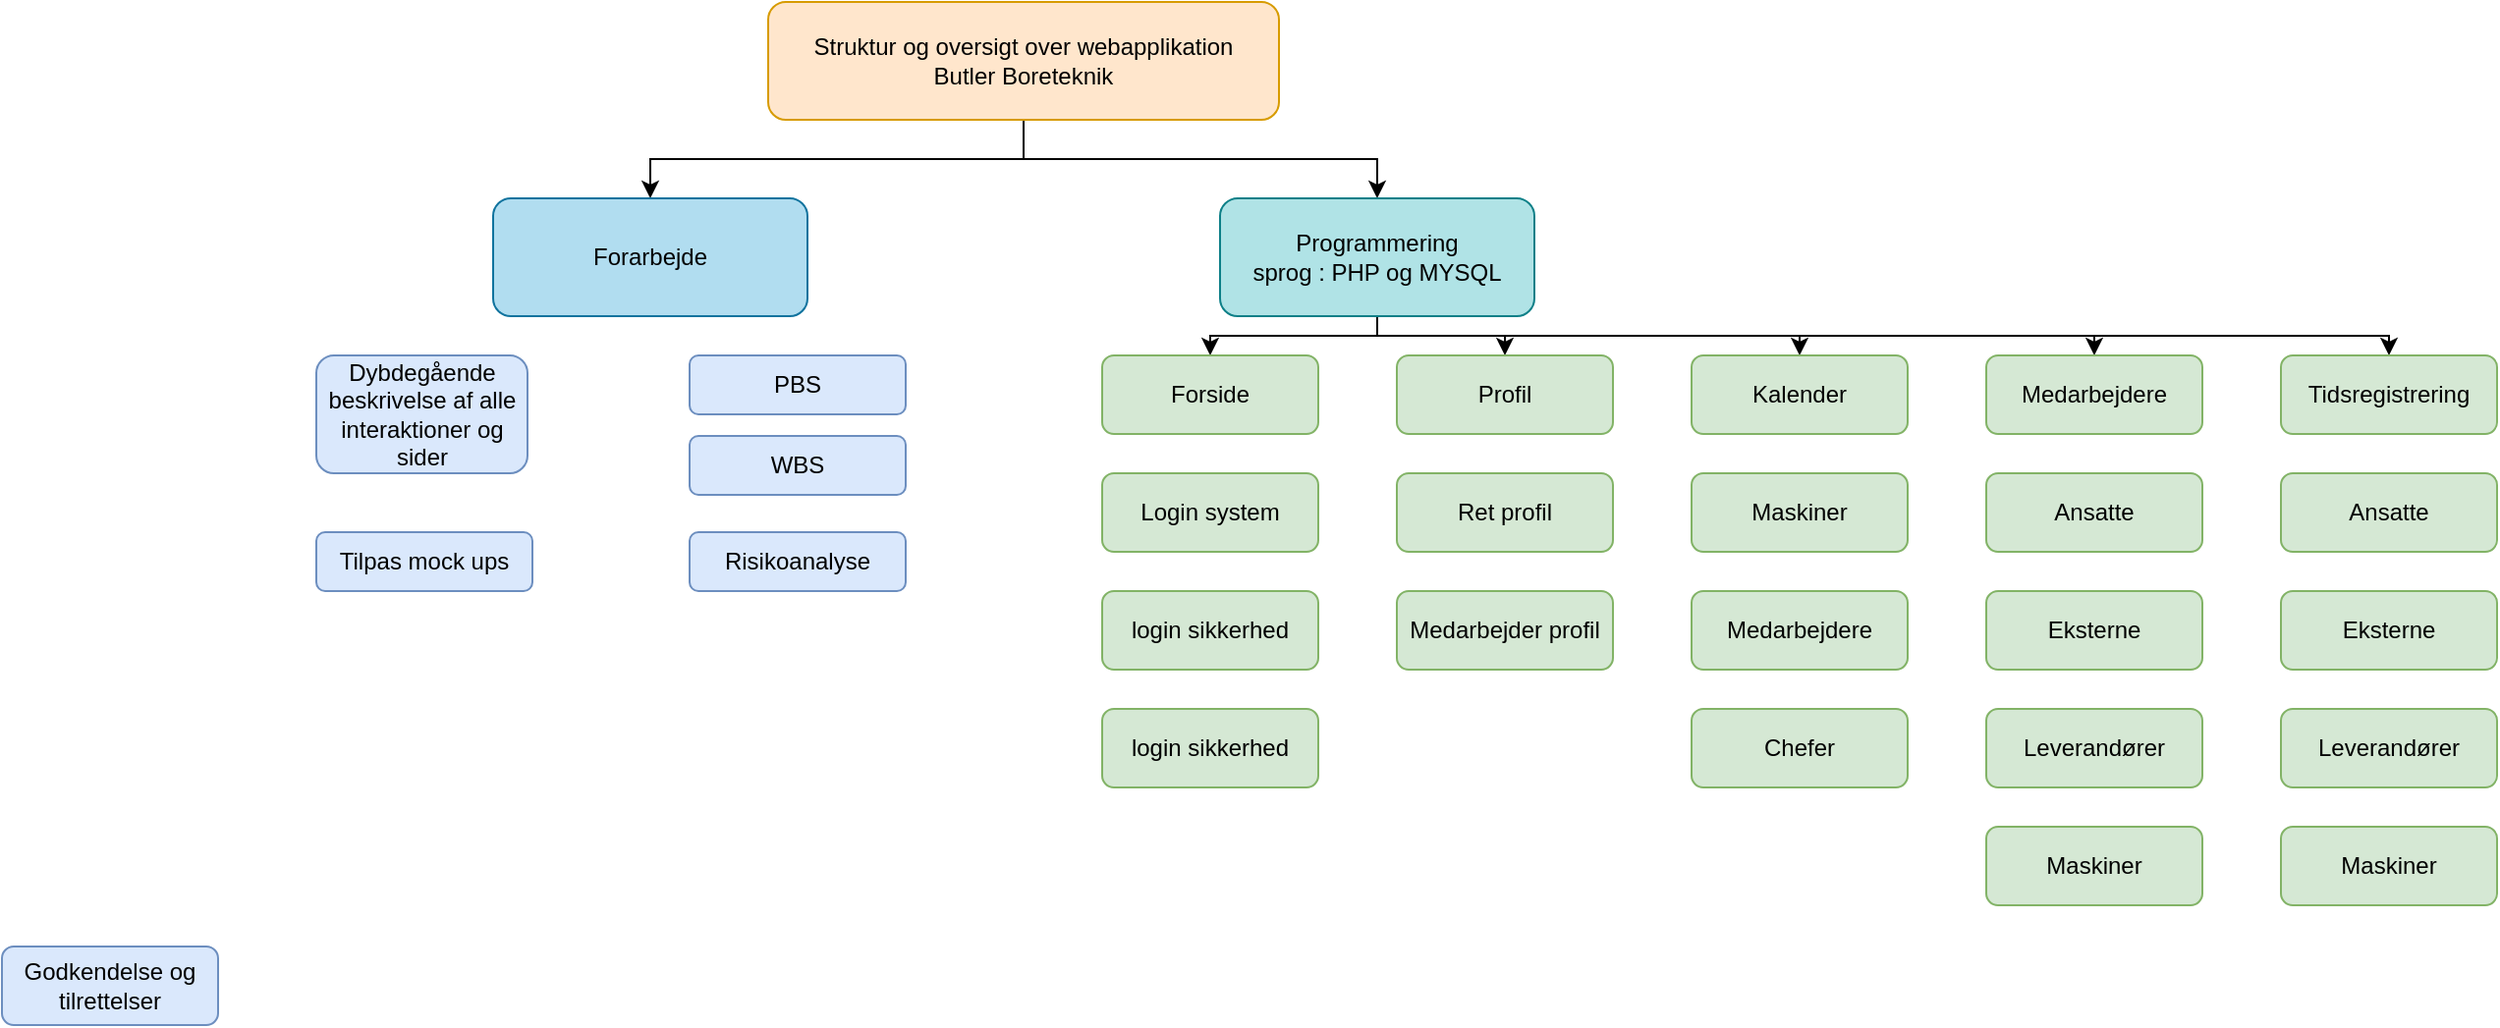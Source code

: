 <mxfile version="17.5.0" type="device"><diagram id="w1GGUaW3p0w9gKl6swso" name="Page-1"><mxGraphModel dx="1527" dy="374" grid="1" gridSize="10" guides="1" tooltips="1" connect="1" arrows="1" fold="1" page="1" pageScale="1" pageWidth="850" pageHeight="1100" math="0" shadow="0"><root><mxCell id="0"/><mxCell id="1" parent="0"/><mxCell id="z7UrxxZbZ9I-jh5XTgiQ-13" value="Ret profil" style="rounded=1;whiteSpace=wrap;html=1;fillColor=#d5e8d4;strokeColor=#82b366;" parent="1" vertex="1"><mxGeometry x="690" y="500" width="110" height="40" as="geometry"/></mxCell><mxCell id="z7UrxxZbZ9I-jh5XTgiQ-24" style="edgeStyle=orthogonalEdgeStyle;rounded=0;orthogonalLoop=1;jettySize=auto;html=1;" parent="1" source="z7UrxxZbZ9I-jh5XTgiQ-1" target="z7UrxxZbZ9I-jh5XTgiQ-3" edge="1"><mxGeometry relative="1" as="geometry"><Array as="points"><mxPoint x="500" y="340"/><mxPoint x="310" y="340"/></Array></mxGeometry></mxCell><mxCell id="z7UrxxZbZ9I-jh5XTgiQ-25" style="edgeStyle=orthogonalEdgeStyle;rounded=0;orthogonalLoop=1;jettySize=auto;html=1;" parent="1" source="z7UrxxZbZ9I-jh5XTgiQ-1" target="z7UrxxZbZ9I-jh5XTgiQ-2" edge="1"><mxGeometry relative="1" as="geometry"/></mxCell><mxCell id="z7UrxxZbZ9I-jh5XTgiQ-1" value="Struktur og oversigt over webapplikation&lt;br&gt;Butler Boreteknik" style="rounded=1;whiteSpace=wrap;html=1;fillColor=#ffe6cc;strokeColor=#d79b00;" parent="1" vertex="1"><mxGeometry x="370" y="260" width="260" height="60" as="geometry"/></mxCell><mxCell id="kMIuVZMkKhsoDBtpszMI-14" style="edgeStyle=orthogonalEdgeStyle;rounded=0;orthogonalLoop=1;jettySize=auto;html=1;entryX=0.5;entryY=0;entryDx=0;entryDy=0;" parent="1" source="z7UrxxZbZ9I-jh5XTgiQ-2" target="z7UrxxZbZ9I-jh5XTgiQ-12" edge="1"><mxGeometry relative="1" as="geometry"><Array as="points"><mxPoint x="680" y="430"/><mxPoint x="595" y="430"/></Array></mxGeometry></mxCell><mxCell id="kMIuVZMkKhsoDBtpszMI-15" style="edgeStyle=orthogonalEdgeStyle;rounded=0;orthogonalLoop=1;jettySize=auto;html=1;" parent="1" source="z7UrxxZbZ9I-jh5XTgiQ-2" target="z7UrxxZbZ9I-jh5XTgiQ-10" edge="1"><mxGeometry relative="1" as="geometry"><Array as="points"><mxPoint x="680" y="430"/><mxPoint x="745" y="430"/></Array></mxGeometry></mxCell><mxCell id="kMIuVZMkKhsoDBtpszMI-16" style="edgeStyle=orthogonalEdgeStyle;rounded=0;orthogonalLoop=1;jettySize=auto;html=1;" parent="1" source="z7UrxxZbZ9I-jh5XTgiQ-2" target="z7UrxxZbZ9I-jh5XTgiQ-15" edge="1"><mxGeometry relative="1" as="geometry"><Array as="points"><mxPoint x="680" y="430"/><mxPoint x="895" y="430"/></Array></mxGeometry></mxCell><mxCell id="kMIuVZMkKhsoDBtpszMI-17" style="edgeStyle=orthogonalEdgeStyle;rounded=0;orthogonalLoop=1;jettySize=auto;html=1;" parent="1" source="z7UrxxZbZ9I-jh5XTgiQ-2" target="z7UrxxZbZ9I-jh5XTgiQ-14" edge="1"><mxGeometry relative="1" as="geometry"><Array as="points"><mxPoint x="680" y="430"/><mxPoint x="1045" y="430"/></Array></mxGeometry></mxCell><mxCell id="kMIuVZMkKhsoDBtpszMI-18" style="edgeStyle=orthogonalEdgeStyle;rounded=0;orthogonalLoop=1;jettySize=auto;html=1;" parent="1" source="z7UrxxZbZ9I-jh5XTgiQ-2" target="z7UrxxZbZ9I-jh5XTgiQ-34" edge="1"><mxGeometry relative="1" as="geometry"><Array as="points"><mxPoint x="680" y="430"/><mxPoint x="1195" y="430"/></Array></mxGeometry></mxCell><mxCell id="z7UrxxZbZ9I-jh5XTgiQ-2" value="Programmering&lt;br&gt;sprog : PHP og MYSQL" style="rounded=1;whiteSpace=wrap;html=1;fillColor=#b0e3e6;strokeColor=#0e8088;" parent="1" vertex="1"><mxGeometry x="600" y="360" width="160" height="60" as="geometry"/></mxCell><mxCell id="z7UrxxZbZ9I-jh5XTgiQ-3" value="Forarbejde" style="rounded=1;whiteSpace=wrap;html=1;fillColor=#b1ddf0;strokeColor=#10739e;" parent="1" vertex="1"><mxGeometry x="230" y="360" width="160" height="60" as="geometry"/></mxCell><mxCell id="z7UrxxZbZ9I-jh5XTgiQ-10" value="Profil" style="rounded=1;whiteSpace=wrap;html=1;fillColor=#d5e8d4;strokeColor=#82b366;" parent="1" vertex="1"><mxGeometry x="690" y="440" width="110" height="40" as="geometry"/></mxCell><mxCell id="z7UrxxZbZ9I-jh5XTgiQ-11" value="Medarbejder profil" style="rounded=1;whiteSpace=wrap;html=1;fillColor=#d5e8d4;strokeColor=#82b366;" parent="1" vertex="1"><mxGeometry x="690" y="560" width="110" height="40" as="geometry"/></mxCell><mxCell id="z7UrxxZbZ9I-jh5XTgiQ-12" value="Forside" style="rounded=1;whiteSpace=wrap;html=1;fillColor=#d5e8d4;strokeColor=#82b366;" parent="1" vertex="1"><mxGeometry x="540" y="440" width="110" height="40" as="geometry"/></mxCell><mxCell id="z7UrxxZbZ9I-jh5XTgiQ-14" value="Medarbejdere" style="rounded=1;whiteSpace=wrap;html=1;fillColor=#d5e8d4;strokeColor=#82b366;" parent="1" vertex="1"><mxGeometry x="990" y="440" width="110" height="40" as="geometry"/></mxCell><mxCell id="z7UrxxZbZ9I-jh5XTgiQ-15" value="Kalender" style="rounded=1;whiteSpace=wrap;html=1;fillColor=#d5e8d4;strokeColor=#82b366;" parent="1" vertex="1"><mxGeometry x="840" y="440" width="110" height="40" as="geometry"/></mxCell><mxCell id="z7UrxxZbZ9I-jh5XTgiQ-16" value="Login system" style="rounded=1;whiteSpace=wrap;html=1;fillColor=#d5e8d4;strokeColor=#82b366;" parent="1" vertex="1"><mxGeometry x="540" y="500" width="110" height="40" as="geometry"/></mxCell><mxCell id="z7UrxxZbZ9I-jh5XTgiQ-18" value="login sikkerhed" style="rounded=1;whiteSpace=wrap;html=1;fillColor=#d5e8d4;strokeColor=#82b366;" parent="1" vertex="1"><mxGeometry x="540" y="560" width="110" height="40" as="geometry"/></mxCell><mxCell id="z7UrxxZbZ9I-jh5XTgiQ-22" value="Godkendelse og tilrettelser" style="rounded=1;whiteSpace=wrap;html=1;fillColor=#dae8fc;strokeColor=#6c8ebf;" parent="1" vertex="1"><mxGeometry x="-20" y="741" width="110" height="40" as="geometry"/></mxCell><mxCell id="z7UrxxZbZ9I-jh5XTgiQ-26" value="Maskiner" style="rounded=1;whiteSpace=wrap;html=1;fillColor=#d5e8d4;strokeColor=#82b366;" parent="1" vertex="1"><mxGeometry x="840" y="500" width="110" height="40" as="geometry"/></mxCell><mxCell id="z7UrxxZbZ9I-jh5XTgiQ-28" value="Medarbejdere" style="rounded=1;whiteSpace=wrap;html=1;fillColor=#d5e8d4;strokeColor=#82b366;" parent="1" vertex="1"><mxGeometry x="840" y="560" width="110" height="40" as="geometry"/></mxCell><mxCell id="z7UrxxZbZ9I-jh5XTgiQ-29" value="Chefer" style="rounded=1;whiteSpace=wrap;html=1;fillColor=#d5e8d4;strokeColor=#82b366;" parent="1" vertex="1"><mxGeometry x="840" y="620" width="110" height="40" as="geometry"/></mxCell><mxCell id="z7UrxxZbZ9I-jh5XTgiQ-30" value="Ansatte" style="rounded=1;whiteSpace=wrap;html=1;fillColor=#d5e8d4;strokeColor=#82b366;" parent="1" vertex="1"><mxGeometry x="990" y="500" width="110" height="40" as="geometry"/></mxCell><mxCell id="z7UrxxZbZ9I-jh5XTgiQ-31" value="Eksterne" style="rounded=1;whiteSpace=wrap;html=1;fillColor=#d5e8d4;strokeColor=#82b366;" parent="1" vertex="1"><mxGeometry x="990" y="560" width="110" height="40" as="geometry"/></mxCell><mxCell id="z7UrxxZbZ9I-jh5XTgiQ-32" value="Leverandører" style="rounded=1;whiteSpace=wrap;html=1;fillColor=#d5e8d4;strokeColor=#82b366;" parent="1" vertex="1"><mxGeometry x="990" y="620" width="110" height="40" as="geometry"/></mxCell><mxCell id="z7UrxxZbZ9I-jh5XTgiQ-33" value="Maskiner" style="rounded=1;whiteSpace=wrap;html=1;fillColor=#d5e8d4;strokeColor=#82b366;" parent="1" vertex="1"><mxGeometry x="990" y="680" width="110" height="40" as="geometry"/></mxCell><mxCell id="z7UrxxZbZ9I-jh5XTgiQ-34" value="Tidsregistrering" style="rounded=1;whiteSpace=wrap;html=1;fillColor=#d5e8d4;strokeColor=#82b366;" parent="1" vertex="1"><mxGeometry x="1140" y="440" width="110" height="40" as="geometry"/></mxCell><mxCell id="z7UrxxZbZ9I-jh5XTgiQ-35" value="Ansatte" style="rounded=1;whiteSpace=wrap;html=1;fillColor=#d5e8d4;strokeColor=#82b366;" parent="1" vertex="1"><mxGeometry x="1140" y="500" width="110" height="40" as="geometry"/></mxCell><mxCell id="z7UrxxZbZ9I-jh5XTgiQ-36" value="Eksterne" style="rounded=1;whiteSpace=wrap;html=1;fillColor=#d5e8d4;strokeColor=#82b366;" parent="1" vertex="1"><mxGeometry x="1140" y="560" width="110" height="40" as="geometry"/></mxCell><mxCell id="z7UrxxZbZ9I-jh5XTgiQ-37" value="Leverandører" style="rounded=1;whiteSpace=wrap;html=1;fillColor=#d5e8d4;strokeColor=#82b366;" parent="1" vertex="1"><mxGeometry x="1140" y="620" width="110" height="40" as="geometry"/></mxCell><mxCell id="z7UrxxZbZ9I-jh5XTgiQ-38" value="Maskiner" style="rounded=1;whiteSpace=wrap;html=1;fillColor=#d5e8d4;strokeColor=#82b366;" parent="1" vertex="1"><mxGeometry x="1140" y="680" width="110" height="40" as="geometry"/></mxCell><mxCell id="z7UrxxZbZ9I-jh5XTgiQ-8" value="Dybdegående beskrivelse af alle interaktioner og sider" style="rounded=1;whiteSpace=wrap;html=1;fillColor=#dae8fc;strokeColor=#6c8ebf;" parent="1" vertex="1"><mxGeometry x="140" y="440" width="107.5" height="60" as="geometry"/></mxCell><mxCell id="kMIuVZMkKhsoDBtpszMI-25" value="login sikkerhed" style="rounded=1;whiteSpace=wrap;html=1;fillColor=#d5e8d4;strokeColor=#82b366;" parent="1" vertex="1"><mxGeometry x="540" y="620" width="110" height="40" as="geometry"/></mxCell><mxCell id="kMIuVZMkKhsoDBtpszMI-26" value="PBS" style="rounded=1;whiteSpace=wrap;html=1;fillColor=#dae8fc;strokeColor=#6c8ebf;" parent="1" vertex="1"><mxGeometry x="330" y="440" width="110" height="30" as="geometry"/></mxCell><mxCell id="IsOaOuCC4zHlioqYxJqT-3" value="WBS" style="rounded=1;whiteSpace=wrap;html=1;fillColor=#dae8fc;strokeColor=#6c8ebf;" vertex="1" parent="1"><mxGeometry x="330" y="481" width="110" height="30" as="geometry"/></mxCell><mxCell id="IsOaOuCC4zHlioqYxJqT-4" value="Risikoanalyse" style="rounded=1;whiteSpace=wrap;html=1;fillColor=#dae8fc;strokeColor=#6c8ebf;" vertex="1" parent="1"><mxGeometry x="330" y="530" width="110" height="30" as="geometry"/></mxCell><mxCell id="IsOaOuCC4zHlioqYxJqT-5" value="Tilpas mock ups" style="rounded=1;whiteSpace=wrap;html=1;fillColor=#dae8fc;strokeColor=#6c8ebf;" vertex="1" parent="1"><mxGeometry x="140" y="530" width="110" height="30" as="geometry"/></mxCell></root></mxGraphModel></diagram></mxfile>